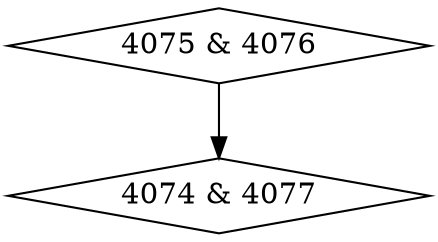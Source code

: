 digraph {
0 [label = "4074 & 4077", shape = diamond];
1 [label = "4075 & 4076", shape = diamond];
1->0;
}
